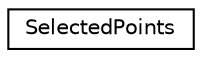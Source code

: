 digraph "Graphe hiérarchique des classes"
{
  edge [fontname="Helvetica",fontsize="10",labelfontname="Helvetica",labelfontsize="10"];
  node [fontname="Helvetica",fontsize="10",shape=record];
  rankdir="LR";
  Node0 [label="SelectedPoints",height=0.2,width=0.4,color="black", fillcolor="white", style="filled",URL="$classSelectedPoints.html"];
}
